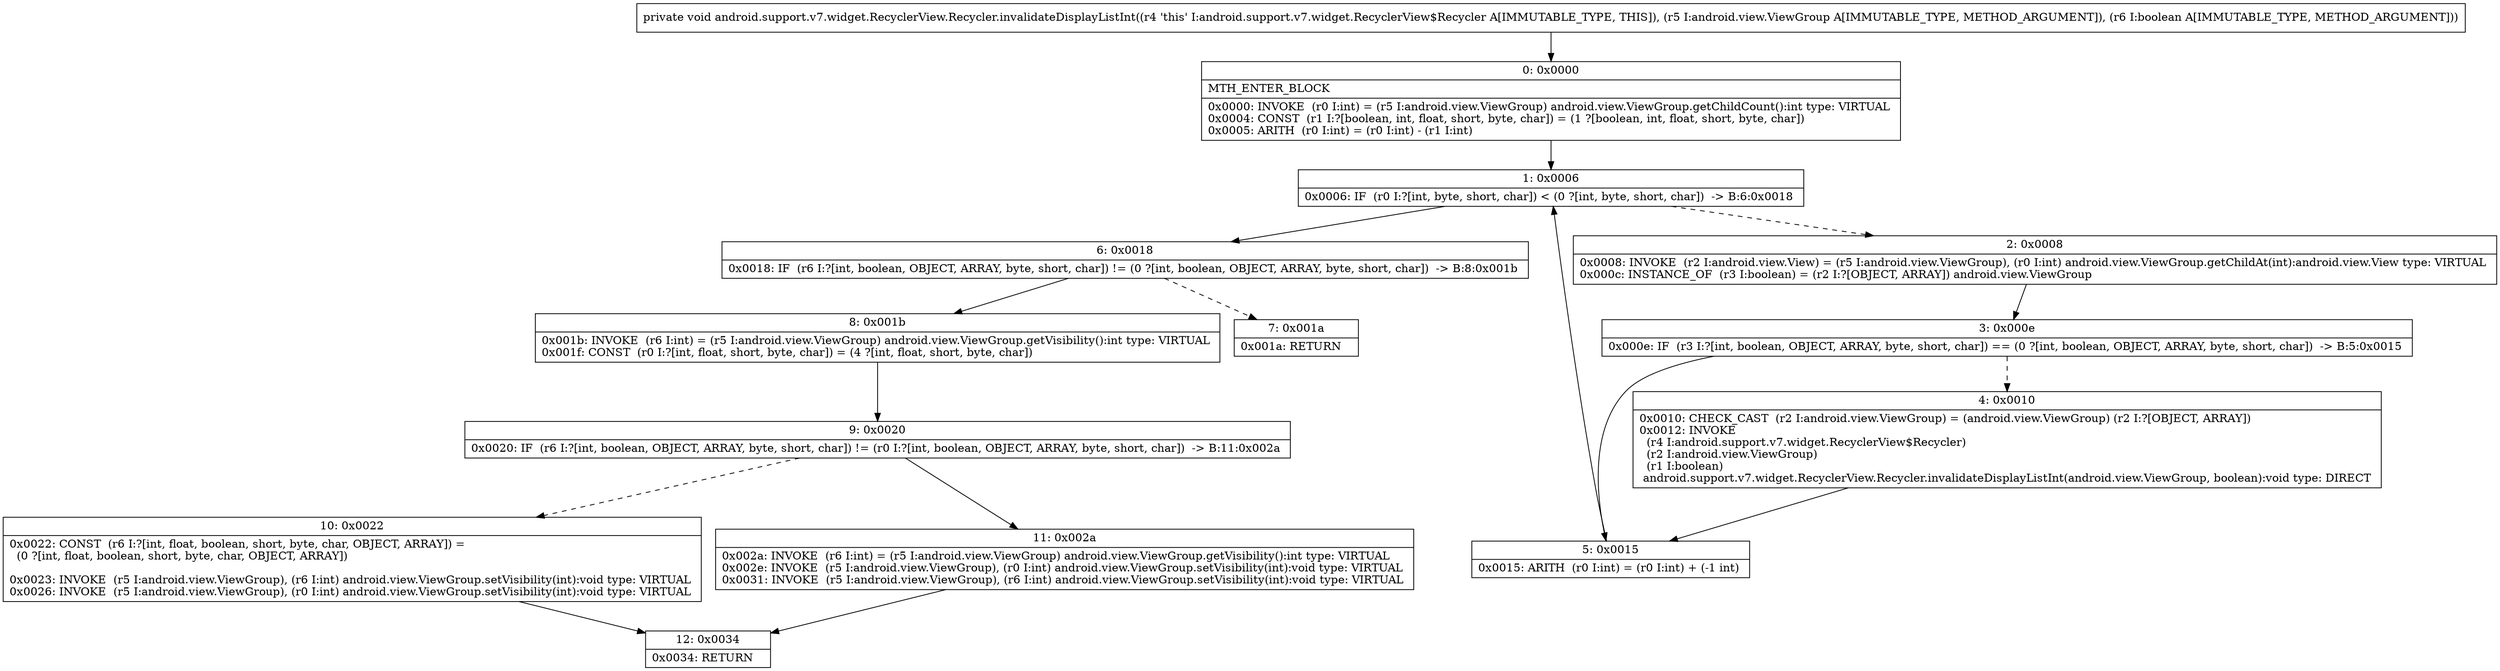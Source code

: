 digraph "CFG forandroid.support.v7.widget.RecyclerView.Recycler.invalidateDisplayListInt(Landroid\/view\/ViewGroup;Z)V" {
Node_0 [shape=record,label="{0\:\ 0x0000|MTH_ENTER_BLOCK\l|0x0000: INVOKE  (r0 I:int) = (r5 I:android.view.ViewGroup) android.view.ViewGroup.getChildCount():int type: VIRTUAL \l0x0004: CONST  (r1 I:?[boolean, int, float, short, byte, char]) = (1 ?[boolean, int, float, short, byte, char]) \l0x0005: ARITH  (r0 I:int) = (r0 I:int) \- (r1 I:int) \l}"];
Node_1 [shape=record,label="{1\:\ 0x0006|0x0006: IF  (r0 I:?[int, byte, short, char]) \< (0 ?[int, byte, short, char])  \-\> B:6:0x0018 \l}"];
Node_2 [shape=record,label="{2\:\ 0x0008|0x0008: INVOKE  (r2 I:android.view.View) = (r5 I:android.view.ViewGroup), (r0 I:int) android.view.ViewGroup.getChildAt(int):android.view.View type: VIRTUAL \l0x000c: INSTANCE_OF  (r3 I:boolean) = (r2 I:?[OBJECT, ARRAY]) android.view.ViewGroup \l}"];
Node_3 [shape=record,label="{3\:\ 0x000e|0x000e: IF  (r3 I:?[int, boolean, OBJECT, ARRAY, byte, short, char]) == (0 ?[int, boolean, OBJECT, ARRAY, byte, short, char])  \-\> B:5:0x0015 \l}"];
Node_4 [shape=record,label="{4\:\ 0x0010|0x0010: CHECK_CAST  (r2 I:android.view.ViewGroup) = (android.view.ViewGroup) (r2 I:?[OBJECT, ARRAY]) \l0x0012: INVOKE  \l  (r4 I:android.support.v7.widget.RecyclerView$Recycler)\l  (r2 I:android.view.ViewGroup)\l  (r1 I:boolean)\l android.support.v7.widget.RecyclerView.Recycler.invalidateDisplayListInt(android.view.ViewGroup, boolean):void type: DIRECT \l}"];
Node_5 [shape=record,label="{5\:\ 0x0015|0x0015: ARITH  (r0 I:int) = (r0 I:int) + (\-1 int) \l}"];
Node_6 [shape=record,label="{6\:\ 0x0018|0x0018: IF  (r6 I:?[int, boolean, OBJECT, ARRAY, byte, short, char]) != (0 ?[int, boolean, OBJECT, ARRAY, byte, short, char])  \-\> B:8:0x001b \l}"];
Node_7 [shape=record,label="{7\:\ 0x001a|0x001a: RETURN   \l}"];
Node_8 [shape=record,label="{8\:\ 0x001b|0x001b: INVOKE  (r6 I:int) = (r5 I:android.view.ViewGroup) android.view.ViewGroup.getVisibility():int type: VIRTUAL \l0x001f: CONST  (r0 I:?[int, float, short, byte, char]) = (4 ?[int, float, short, byte, char]) \l}"];
Node_9 [shape=record,label="{9\:\ 0x0020|0x0020: IF  (r6 I:?[int, boolean, OBJECT, ARRAY, byte, short, char]) != (r0 I:?[int, boolean, OBJECT, ARRAY, byte, short, char])  \-\> B:11:0x002a \l}"];
Node_10 [shape=record,label="{10\:\ 0x0022|0x0022: CONST  (r6 I:?[int, float, boolean, short, byte, char, OBJECT, ARRAY]) = \l  (0 ?[int, float, boolean, short, byte, char, OBJECT, ARRAY])\l \l0x0023: INVOKE  (r5 I:android.view.ViewGroup), (r6 I:int) android.view.ViewGroup.setVisibility(int):void type: VIRTUAL \l0x0026: INVOKE  (r5 I:android.view.ViewGroup), (r0 I:int) android.view.ViewGroup.setVisibility(int):void type: VIRTUAL \l}"];
Node_11 [shape=record,label="{11\:\ 0x002a|0x002a: INVOKE  (r6 I:int) = (r5 I:android.view.ViewGroup) android.view.ViewGroup.getVisibility():int type: VIRTUAL \l0x002e: INVOKE  (r5 I:android.view.ViewGroup), (r0 I:int) android.view.ViewGroup.setVisibility(int):void type: VIRTUAL \l0x0031: INVOKE  (r5 I:android.view.ViewGroup), (r6 I:int) android.view.ViewGroup.setVisibility(int):void type: VIRTUAL \l}"];
Node_12 [shape=record,label="{12\:\ 0x0034|0x0034: RETURN   \l}"];
MethodNode[shape=record,label="{private void android.support.v7.widget.RecyclerView.Recycler.invalidateDisplayListInt((r4 'this' I:android.support.v7.widget.RecyclerView$Recycler A[IMMUTABLE_TYPE, THIS]), (r5 I:android.view.ViewGroup A[IMMUTABLE_TYPE, METHOD_ARGUMENT]), (r6 I:boolean A[IMMUTABLE_TYPE, METHOD_ARGUMENT])) }"];
MethodNode -> Node_0;
Node_0 -> Node_1;
Node_1 -> Node_2[style=dashed];
Node_1 -> Node_6;
Node_2 -> Node_3;
Node_3 -> Node_4[style=dashed];
Node_3 -> Node_5;
Node_4 -> Node_5;
Node_5 -> Node_1;
Node_6 -> Node_7[style=dashed];
Node_6 -> Node_8;
Node_8 -> Node_9;
Node_9 -> Node_10[style=dashed];
Node_9 -> Node_11;
Node_10 -> Node_12;
Node_11 -> Node_12;
}

